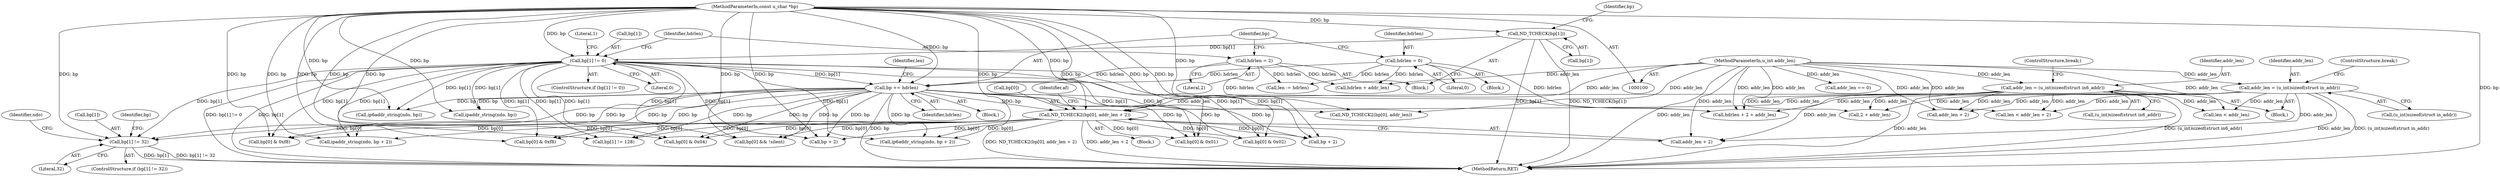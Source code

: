 digraph "0_tcpdump_5dc1860d8267b1e0cb78c9ffa2a40bea2fdb3ddc_3@pointer" {
"1000281" [label="(Call,bp[1] != 32)"];
"1000156" [label="(Call,bp[1] != 0)"];
"1000120" [label="(Call,ND_TCHECK(bp[1]))"];
"1000102" [label="(MethodParameterIn,const u_char *bp)"];
"1000254" [label="(Call,ND_TCHECK2(bp[0], addr_len + 2))"];
"1000188" [label="(Call,bp += hdrlen)"];
"1000185" [label="(Call,hdrlen = 0)"];
"1000164" [label="(Call,hdrlen = 2)"];
"1000105" [label="(MethodParameterIn,u_int addr_len)"];
"1000133" [label="(Call,addr_len = (u_int)sizeof(struct in_addr))"];
"1000144" [label="(Call,addr_len = (u_int)sizeof(struct in6_addr))"];
"1000258" [label="(Call,addr_len + 2)"];
"1000282" [label="(Call,bp[1])"];
"1000133" [label="(Call,addr_len = (u_int)sizeof(struct in_addr))"];
"1000367" [label="(Call,bp[0] & 0x02)"];
"1000285" [label="(Literal,32)"];
"1000155" [label="(ControlStructure,if (bp[1] != 0))"];
"1000238" [label="(Call,ip6addr_string(ndo, bp))"];
"1000102" [label="(MethodParameterIn,const u_char *bp)"];
"1000203" [label="(Call,ND_TCHECK2(bp[0], addr_len))"];
"1000190" [label="(Identifier,hdrlen)"];
"1000128" [label="(Block,)"];
"1000255" [label="(Call,bp[0])"];
"1000139" [label="(ControlStructure,break;)"];
"1000311" [label="(Call,bp + 2)"];
"1000192" [label="(Identifier,len)"];
"1000189" [label="(Identifier,bp)"];
"1000187" [label="(Literal,0)"];
"1000315" [label="(Call,bp[1] != 128)"];
"1000404" [label="(Call,hdrlen + 2 + addr_len)"];
"1000145" [label="(Identifier,addr_len)"];
"1000394" [label="(Call,bp[0] & 0xf8)"];
"1000288" [label="(Identifier,ndo)"];
"1000121" [label="(Call,bp[1])"];
"1000188" [label="(Call,bp += hdrlen)"];
"1000144" [label="(Call,addr_len = (u_int)sizeof(struct in6_addr))"];
"1000168" [label="(Block,)"];
"1000146" [label="(Call,(u_int)sizeof(struct in6_addr))"];
"1000114" [label="(Block,)"];
"1000135" [label="(Call,(u_int)sizeof(struct in_addr))"];
"1000275" [label="(Call,ipaddr_string(ndo, bp + 2))"];
"1000331" [label="(Identifier,bp)"];
"1000156" [label="(Call,bp[1] != 0)"];
"1000263" [label="(Identifier,af)"];
"1000242" [label="(Call,hdrlen + addr_len)"];
"1000406" [label="(Call,2 + addr_len)"];
"1000163" [label="(Literal,1)"];
"1000164" [label="(Call,hdrlen = 2)"];
"1000358" [label="(Call,bp[0] & 0x04)"];
"1000196" [label="(Block,)"];
"1000186" [label="(Identifier,hdrlen)"];
"1000250" [label="(Call,addr_len + 2)"];
"1000160" [label="(Literal,0)"];
"1000417" [label="(MethodReturn,RET)"];
"1000329" [label="(Call,bp[0] && !silent)"];
"1000280" [label="(ControlStructure,if (bp[1] != 32))"];
"1000185" [label="(Call,hdrlen = 0)"];
"1000199" [label="(Call,len < addr_len)"];
"1000254" [label="(Call,ND_TCHECK2(bp[0], addr_len + 2))"];
"1000165" [label="(Identifier,hdrlen)"];
"1000166" [label="(Literal,2)"];
"1000277" [label="(Call,bp + 2)"];
"1000281" [label="(Call,bp[1] != 32)"];
"1000221" [label="(Call,ipaddr_string(ndo, bp))"];
"1000191" [label="(Call,len -= hdrlen)"];
"1000309" [label="(Call,ip6addr_string(ndo, bp + 2))"];
"1000107" [label="(Block,)"];
"1000157" [label="(Call,bp[1])"];
"1000111" [label="(Call,addr_len == 0)"];
"1000150" [label="(ControlStructure,break;)"];
"1000120" [label="(Call,ND_TCHECK(bp[1]))"];
"1000375" [label="(Call,bp[0] & 0x01)"];
"1000383" [label="(Call,bp[0] & 0xf8)"];
"1000134" [label="(Identifier,addr_len)"];
"1000105" [label="(MethodParameterIn,u_int addr_len)"];
"1000248" [label="(Call,len < addr_len + 2)"];
"1000126" [label="(Identifier,bp)"];
"1000281" -> "1000280"  [label="AST: "];
"1000281" -> "1000285"  [label="CFG: "];
"1000282" -> "1000281"  [label="AST: "];
"1000285" -> "1000281"  [label="AST: "];
"1000288" -> "1000281"  [label="CFG: "];
"1000331" -> "1000281"  [label="CFG: "];
"1000281" -> "1000417"  [label="DDG: bp[1]"];
"1000281" -> "1000417"  [label="DDG: bp[1] != 32"];
"1000156" -> "1000281"  [label="DDG: bp[1]"];
"1000102" -> "1000281"  [label="DDG: bp"];
"1000254" -> "1000281"  [label="DDG: bp[0]"];
"1000188" -> "1000281"  [label="DDG: bp"];
"1000156" -> "1000155"  [label="AST: "];
"1000156" -> "1000160"  [label="CFG: "];
"1000157" -> "1000156"  [label="AST: "];
"1000160" -> "1000156"  [label="AST: "];
"1000163" -> "1000156"  [label="CFG: "];
"1000165" -> "1000156"  [label="CFG: "];
"1000156" -> "1000417"  [label="DDG: bp[1]"];
"1000156" -> "1000417"  [label="DDG: bp[1] != 0"];
"1000120" -> "1000156"  [label="DDG: bp[1]"];
"1000102" -> "1000156"  [label="DDG: bp"];
"1000156" -> "1000188"  [label="DDG: bp[1]"];
"1000156" -> "1000221"  [label="DDG: bp[1]"];
"1000156" -> "1000238"  [label="DDG: bp[1]"];
"1000156" -> "1000275"  [label="DDG: bp[1]"];
"1000156" -> "1000277"  [label="DDG: bp[1]"];
"1000156" -> "1000309"  [label="DDG: bp[1]"];
"1000156" -> "1000311"  [label="DDG: bp[1]"];
"1000156" -> "1000315"  [label="DDG: bp[1]"];
"1000156" -> "1000329"  [label="DDG: bp[1]"];
"1000156" -> "1000358"  [label="DDG: bp[1]"];
"1000156" -> "1000367"  [label="DDG: bp[1]"];
"1000156" -> "1000375"  [label="DDG: bp[1]"];
"1000156" -> "1000383"  [label="DDG: bp[1]"];
"1000156" -> "1000394"  [label="DDG: bp[1]"];
"1000120" -> "1000114"  [label="AST: "];
"1000120" -> "1000121"  [label="CFG: "];
"1000121" -> "1000120"  [label="AST: "];
"1000126" -> "1000120"  [label="CFG: "];
"1000120" -> "1000417"  [label="DDG: bp[1]"];
"1000120" -> "1000417"  [label="DDG: ND_TCHECK(bp[1])"];
"1000102" -> "1000120"  [label="DDG: bp"];
"1000102" -> "1000100"  [label="AST: "];
"1000102" -> "1000417"  [label="DDG: bp"];
"1000102" -> "1000188"  [label="DDG: bp"];
"1000102" -> "1000203"  [label="DDG: bp"];
"1000102" -> "1000221"  [label="DDG: bp"];
"1000102" -> "1000238"  [label="DDG: bp"];
"1000102" -> "1000254"  [label="DDG: bp"];
"1000102" -> "1000275"  [label="DDG: bp"];
"1000102" -> "1000277"  [label="DDG: bp"];
"1000102" -> "1000309"  [label="DDG: bp"];
"1000102" -> "1000311"  [label="DDG: bp"];
"1000102" -> "1000315"  [label="DDG: bp"];
"1000102" -> "1000329"  [label="DDG: bp"];
"1000102" -> "1000358"  [label="DDG: bp"];
"1000102" -> "1000367"  [label="DDG: bp"];
"1000102" -> "1000375"  [label="DDG: bp"];
"1000102" -> "1000383"  [label="DDG: bp"];
"1000102" -> "1000394"  [label="DDG: bp"];
"1000254" -> "1000196"  [label="AST: "];
"1000254" -> "1000258"  [label="CFG: "];
"1000255" -> "1000254"  [label="AST: "];
"1000258" -> "1000254"  [label="AST: "];
"1000263" -> "1000254"  [label="CFG: "];
"1000254" -> "1000417"  [label="DDG: ND_TCHECK2(bp[0], addr_len + 2)"];
"1000254" -> "1000417"  [label="DDG: addr_len + 2"];
"1000188" -> "1000254"  [label="DDG: bp"];
"1000105" -> "1000254"  [label="DDG: addr_len"];
"1000133" -> "1000254"  [label="DDG: addr_len"];
"1000144" -> "1000254"  [label="DDG: addr_len"];
"1000254" -> "1000275"  [label="DDG: bp[0]"];
"1000254" -> "1000277"  [label="DDG: bp[0]"];
"1000254" -> "1000309"  [label="DDG: bp[0]"];
"1000254" -> "1000311"  [label="DDG: bp[0]"];
"1000254" -> "1000315"  [label="DDG: bp[0]"];
"1000254" -> "1000329"  [label="DDG: bp[0]"];
"1000254" -> "1000358"  [label="DDG: bp[0]"];
"1000254" -> "1000367"  [label="DDG: bp[0]"];
"1000254" -> "1000375"  [label="DDG: bp[0]"];
"1000254" -> "1000383"  [label="DDG: bp[0]"];
"1000254" -> "1000394"  [label="DDG: bp[0]"];
"1000188" -> "1000107"  [label="AST: "];
"1000188" -> "1000190"  [label="CFG: "];
"1000189" -> "1000188"  [label="AST: "];
"1000190" -> "1000188"  [label="AST: "];
"1000192" -> "1000188"  [label="CFG: "];
"1000188" -> "1000417"  [label="DDG: bp"];
"1000185" -> "1000188"  [label="DDG: hdrlen"];
"1000164" -> "1000188"  [label="DDG: hdrlen"];
"1000188" -> "1000203"  [label="DDG: bp"];
"1000188" -> "1000221"  [label="DDG: bp"];
"1000188" -> "1000238"  [label="DDG: bp"];
"1000188" -> "1000275"  [label="DDG: bp"];
"1000188" -> "1000277"  [label="DDG: bp"];
"1000188" -> "1000309"  [label="DDG: bp"];
"1000188" -> "1000311"  [label="DDG: bp"];
"1000188" -> "1000315"  [label="DDG: bp"];
"1000188" -> "1000329"  [label="DDG: bp"];
"1000188" -> "1000358"  [label="DDG: bp"];
"1000188" -> "1000367"  [label="DDG: bp"];
"1000188" -> "1000375"  [label="DDG: bp"];
"1000188" -> "1000383"  [label="DDG: bp"];
"1000188" -> "1000394"  [label="DDG: bp"];
"1000185" -> "1000168"  [label="AST: "];
"1000185" -> "1000187"  [label="CFG: "];
"1000186" -> "1000185"  [label="AST: "];
"1000187" -> "1000185"  [label="AST: "];
"1000189" -> "1000185"  [label="CFG: "];
"1000185" -> "1000191"  [label="DDG: hdrlen"];
"1000185" -> "1000242"  [label="DDG: hdrlen"];
"1000185" -> "1000404"  [label="DDG: hdrlen"];
"1000164" -> "1000114"  [label="AST: "];
"1000164" -> "1000166"  [label="CFG: "];
"1000165" -> "1000164"  [label="AST: "];
"1000166" -> "1000164"  [label="AST: "];
"1000189" -> "1000164"  [label="CFG: "];
"1000164" -> "1000191"  [label="DDG: hdrlen"];
"1000164" -> "1000242"  [label="DDG: hdrlen"];
"1000164" -> "1000404"  [label="DDG: hdrlen"];
"1000105" -> "1000100"  [label="AST: "];
"1000105" -> "1000417"  [label="DDG: addr_len"];
"1000105" -> "1000111"  [label="DDG: addr_len"];
"1000105" -> "1000133"  [label="DDG: addr_len"];
"1000105" -> "1000144"  [label="DDG: addr_len"];
"1000105" -> "1000199"  [label="DDG: addr_len"];
"1000105" -> "1000203"  [label="DDG: addr_len"];
"1000105" -> "1000242"  [label="DDG: addr_len"];
"1000105" -> "1000248"  [label="DDG: addr_len"];
"1000105" -> "1000250"  [label="DDG: addr_len"];
"1000105" -> "1000258"  [label="DDG: addr_len"];
"1000105" -> "1000404"  [label="DDG: addr_len"];
"1000105" -> "1000406"  [label="DDG: addr_len"];
"1000133" -> "1000128"  [label="AST: "];
"1000133" -> "1000135"  [label="CFG: "];
"1000134" -> "1000133"  [label="AST: "];
"1000135" -> "1000133"  [label="AST: "];
"1000139" -> "1000133"  [label="CFG: "];
"1000133" -> "1000417"  [label="DDG: addr_len"];
"1000133" -> "1000417"  [label="DDG: (u_int)sizeof(struct in_addr)"];
"1000133" -> "1000199"  [label="DDG: addr_len"];
"1000133" -> "1000248"  [label="DDG: addr_len"];
"1000133" -> "1000250"  [label="DDG: addr_len"];
"1000133" -> "1000258"  [label="DDG: addr_len"];
"1000133" -> "1000404"  [label="DDG: addr_len"];
"1000133" -> "1000406"  [label="DDG: addr_len"];
"1000144" -> "1000128"  [label="AST: "];
"1000144" -> "1000146"  [label="CFG: "];
"1000145" -> "1000144"  [label="AST: "];
"1000146" -> "1000144"  [label="AST: "];
"1000150" -> "1000144"  [label="CFG: "];
"1000144" -> "1000417"  [label="DDG: addr_len"];
"1000144" -> "1000417"  [label="DDG: (u_int)sizeof(struct in6_addr)"];
"1000144" -> "1000199"  [label="DDG: addr_len"];
"1000144" -> "1000248"  [label="DDG: addr_len"];
"1000144" -> "1000250"  [label="DDG: addr_len"];
"1000144" -> "1000258"  [label="DDG: addr_len"];
"1000144" -> "1000404"  [label="DDG: addr_len"];
"1000144" -> "1000406"  [label="DDG: addr_len"];
}
